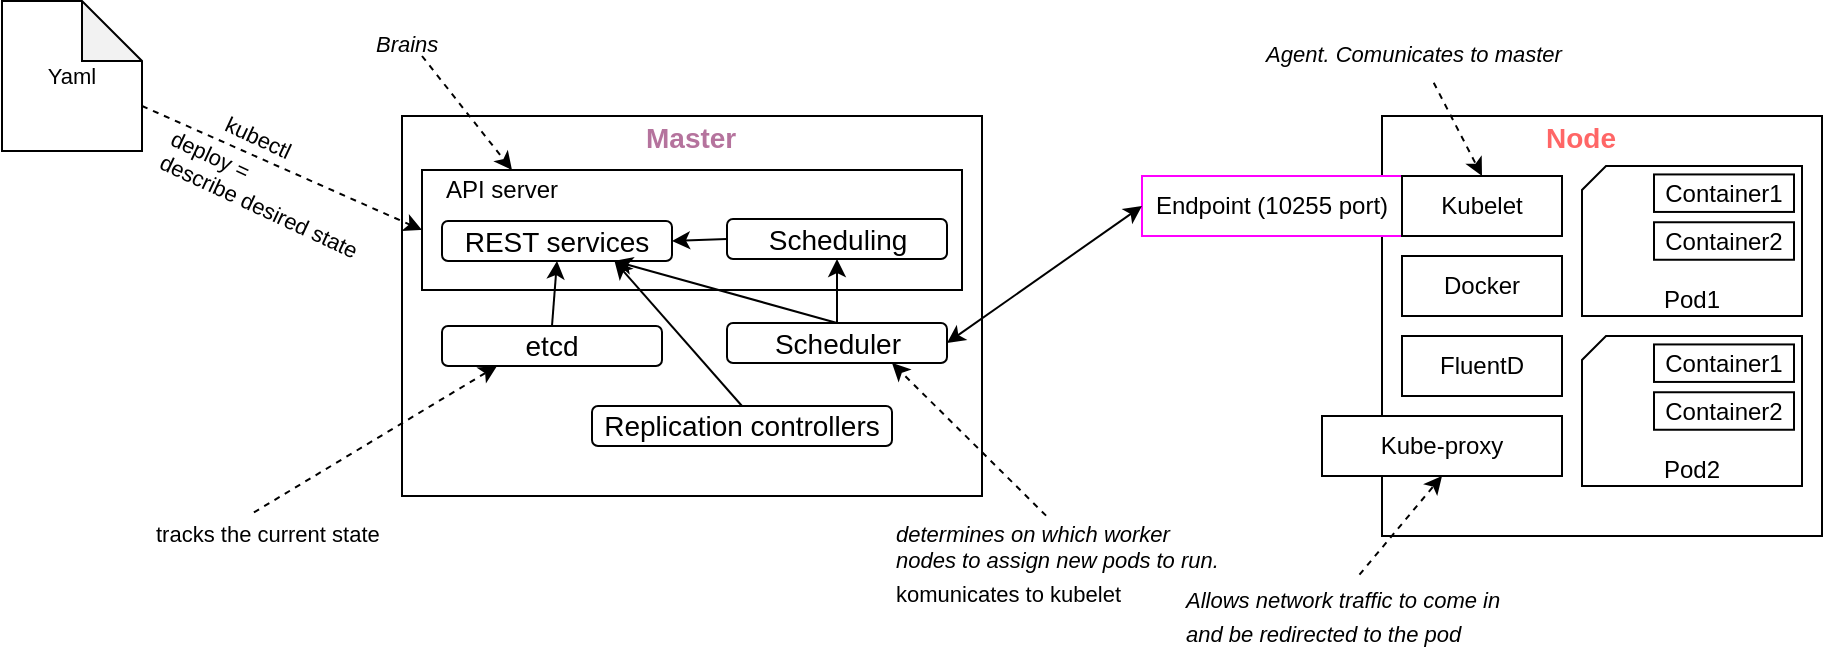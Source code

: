 <mxfile version="12.1.0" type="device" pages="1"><diagram id="ZxEbPoRDarBFT0iqADJ6" name="Page-1"><mxGraphModel dx="1763" dy="1656" grid="1" gridSize="10" guides="1" tooltips="1" connect="1" arrows="1" fold="1" page="1" pageScale="1" pageWidth="850" pageHeight="1100" math="0" shadow="0"><root><mxCell id="0"/><mxCell id="1" parent="0"/><mxCell id="oZsraaUQEd5m7v-fYx3R-2" value="" style="rounded=0;whiteSpace=wrap;html=1;" vertex="1" parent="1"><mxGeometry x="410" width="220" height="210" as="geometry"/></mxCell><mxCell id="oZsraaUQEd5m7v-fYx3R-5" value="Kube-proxy" style="rounded=0;whiteSpace=wrap;html=1;" vertex="1" parent="1"><mxGeometry x="380" y="150" width="120" height="30" as="geometry"/></mxCell><mxCell id="oZsraaUQEd5m7v-fYx3R-8" value="Docker" style="rounded=0;whiteSpace=wrap;html=1;" vertex="1" parent="1"><mxGeometry x="420" y="70" width="80" height="30" as="geometry"/></mxCell><mxCell id="oZsraaUQEd5m7v-fYx3R-9" value="FluentD" style="rounded=0;whiteSpace=wrap;html=1;" vertex="1" parent="1"><mxGeometry x="420" y="110" width="80" height="30" as="geometry"/></mxCell><mxCell id="oZsraaUQEd5m7v-fYx3R-10" value="Node" style="text;html=1;resizable=0;points=[];autosize=1;align=left;verticalAlign=top;spacingTop=-4;fontSize=14;fontStyle=1;fontColor=#FF6666;" vertex="1" parent="1"><mxGeometry x="490" width="40" height="20" as="geometry"/></mxCell><mxCell id="oZsraaUQEd5m7v-fYx3R-17" value="" style="group" vertex="1" connectable="0" parent="1"><mxGeometry x="510" y="25" width="110" height="75" as="geometry"/></mxCell><mxCell id="oZsraaUQEd5m7v-fYx3R-12" value="&lt;br&gt;&lt;br&gt;&lt;br&gt;&lt;br&gt;Pod1" style="shape=card;whiteSpace=wrap;html=1;size=12;" vertex="1" parent="oZsraaUQEd5m7v-fYx3R-17"><mxGeometry width="110" height="75" as="geometry"/></mxCell><mxCell id="oZsraaUQEd5m7v-fYx3R-14" value="Container1" style="rounded=0;whiteSpace=wrap;html=1;" vertex="1" parent="oZsraaUQEd5m7v-fYx3R-17"><mxGeometry x="36" y="4.219" width="70" height="18.75" as="geometry"/></mxCell><mxCell id="oZsraaUQEd5m7v-fYx3R-16" value="Container2" style="rounded=0;whiteSpace=wrap;html=1;" vertex="1" parent="oZsraaUQEd5m7v-fYx3R-17"><mxGeometry x="36" y="28.125" width="70" height="18.75" as="geometry"/></mxCell><mxCell id="oZsraaUQEd5m7v-fYx3R-18" value="" style="group" vertex="1" connectable="0" parent="1"><mxGeometry x="510" y="110" width="110" height="75" as="geometry"/></mxCell><mxCell id="oZsraaUQEd5m7v-fYx3R-19" value="&lt;br&gt;&lt;br&gt;&lt;br&gt;&lt;br&gt;Pod2" style="shape=card;whiteSpace=wrap;html=1;size=12;" vertex="1" parent="oZsraaUQEd5m7v-fYx3R-18"><mxGeometry width="110" height="75" as="geometry"/></mxCell><mxCell id="oZsraaUQEd5m7v-fYx3R-20" value="Container1" style="rounded=0;whiteSpace=wrap;html=1;" vertex="1" parent="oZsraaUQEd5m7v-fYx3R-18"><mxGeometry x="36" y="4.219" width="70" height="18.75" as="geometry"/></mxCell><mxCell id="oZsraaUQEd5m7v-fYx3R-21" value="Container2" style="rounded=0;whiteSpace=wrap;html=1;" vertex="1" parent="oZsraaUQEd5m7v-fYx3R-18"><mxGeometry x="36" y="28.125" width="70" height="18.75" as="geometry"/></mxCell><mxCell id="oZsraaUQEd5m7v-fYx3R-22" value="" style="endArrow=classic;html=1;dashed=1;entryX=0.5;entryY=0;entryDx=0;entryDy=0;exitX=0.477;exitY=1.168;exitDx=0;exitDy=0;exitPerimeter=0;" edge="1" parent="1" source="oZsraaUQEd5m7v-fYx3R-25" target="oZsraaUQEd5m7v-fYx3R-7"><mxGeometry width="50" height="50" relative="1" as="geometry"><mxPoint x="360" y="-0.5" as="sourcePoint"/><mxPoint x="420" y="29.5" as="targetPoint"/></mxGeometry></mxCell><mxCell id="oZsraaUQEd5m7v-fYx3R-24" value="Endpoint (10255 port)" style="rounded=0;whiteSpace=wrap;html=1;strokeColor=#FF00FF;perimeterSpacing=0;" vertex="1" parent="1"><mxGeometry x="290" y="30" width="130" height="30" as="geometry"/></mxCell><mxCell id="oZsraaUQEd5m7v-fYx3R-25" value="Agent. Comunicates to master" style="text;html=1;resizable=0;points=[];autosize=1;align=left;verticalAlign=top;spacingTop=-4;fontSize=11;fontStyle=2" vertex="1" parent="1"><mxGeometry x="350" y="-40" width="180" height="20" as="geometry"/></mxCell><mxCell id="oZsraaUQEd5m7v-fYx3R-26" value="" style="rounded=0;whiteSpace=wrap;html=1;" vertex="1" parent="1"><mxGeometry x="-80" width="290" height="190" as="geometry"/></mxCell><mxCell id="oZsraaUQEd5m7v-fYx3R-27" value="Master" style="text;html=1;resizable=0;points=[];autosize=1;align=left;verticalAlign=top;spacingTop=-4;fontStyle=1;fontSize=14;fontColor=#B5739D;" vertex="1" parent="1"><mxGeometry x="40" y="-0.5" width="50" height="20" as="geometry"/></mxCell><mxCell id="oZsraaUQEd5m7v-fYx3R-28" value="" style="rounded=0;whiteSpace=wrap;html=1;strokeColor=#000000;fontSize=14;fontColor=#FF6666;" vertex="1" parent="1"><mxGeometry x="-70" y="27" width="270" height="60" as="geometry"/></mxCell><mxCell id="oZsraaUQEd5m7v-fYx3R-29" value="&lt;font color=&quot;#000000&quot; style=&quot;font-size: 12px&quot;&gt;API server&lt;/font&gt;" style="text;html=1;resizable=0;points=[];autosize=1;align=left;verticalAlign=top;spacingTop=-4;fontSize=14;fontColor=#FF6666;" vertex="1" parent="1"><mxGeometry x="-60" y="25" width="70" height="20" as="geometry"/></mxCell><mxCell id="oZsraaUQEd5m7v-fYx3R-30" value="&lt;font color=&quot;#000000&quot;&gt;Scheduling&lt;/font&gt;" style="rounded=1;whiteSpace=wrap;html=1;strokeColor=#000000;fontSize=14;fontColor=#FF6666;" vertex="1" parent="1"><mxGeometry x="82.5" y="51.5" width="110" height="20" as="geometry"/></mxCell><mxCell id="oZsraaUQEd5m7v-fYx3R-31" value="&lt;font color=&quot;#000000&quot;&gt;REST services&lt;/font&gt;" style="rounded=1;whiteSpace=wrap;html=1;strokeColor=#000000;fontSize=14;fontColor=#FF6666;" vertex="1" parent="1"><mxGeometry x="-60" y="52.5" width="115" height="20" as="geometry"/></mxCell><mxCell id="oZsraaUQEd5m7v-fYx3R-32" value="" style="endArrow=classic;html=1;fontSize=14;fontColor=#FF6666;exitX=0;exitY=0.5;exitDx=0;exitDy=0;entryX=1;entryY=0.5;entryDx=0;entryDy=0;" edge="1" parent="1" source="oZsraaUQEd5m7v-fYx3R-30" target="oZsraaUQEd5m7v-fYx3R-31"><mxGeometry width="50" height="50" relative="1" as="geometry"><mxPoint x="80" y="63" as="sourcePoint"/><mxPoint x="50" y="63" as="targetPoint"/></mxGeometry></mxCell><mxCell id="oZsraaUQEd5m7v-fYx3R-33" value="&lt;font color=&quot;#000000&quot;&gt;Scheduler&lt;/font&gt;" style="rounded=1;whiteSpace=wrap;html=1;strokeColor=#000000;fontSize=14;fontColor=#FF6666;" vertex="1" parent="1"><mxGeometry x="82.5" y="103.5" width="110" height="20" as="geometry"/></mxCell><mxCell id="oZsraaUQEd5m7v-fYx3R-34" value="&lt;font color=&quot;#000000&quot;&gt;etcd&lt;/font&gt;" style="rounded=1;whiteSpace=wrap;html=1;strokeColor=#000000;fontSize=14;fontColor=#FF6666;" vertex="1" parent="1"><mxGeometry x="-60" y="105" width="110" height="20" as="geometry"/></mxCell><mxCell id="oZsraaUQEd5m7v-fYx3R-35" value="&lt;font color=&quot;#000000&quot;&gt;Replication controllers&lt;/font&gt;" style="rounded=1;whiteSpace=wrap;html=1;strokeColor=#000000;fontSize=14;fontColor=#FF6666;" vertex="1" parent="1"><mxGeometry x="15" y="145" width="150" height="20" as="geometry"/></mxCell><mxCell id="oZsraaUQEd5m7v-fYx3R-36" value="" style="endArrow=classic;html=1;fontSize=14;fontColor=#FF6666;entryX=0.75;entryY=1;entryDx=0;entryDy=0;exitX=0.5;exitY=0;exitDx=0;exitDy=0;" edge="1" parent="1" source="oZsraaUQEd5m7v-fYx3R-33" target="oZsraaUQEd5m7v-fYx3R-31"><mxGeometry width="50" height="50" relative="1" as="geometry"><mxPoint x="-80" y="280" as="sourcePoint"/><mxPoint x="-30" y="230" as="targetPoint"/></mxGeometry></mxCell><mxCell id="oZsraaUQEd5m7v-fYx3R-37" value="" style="endArrow=classic;html=1;fontSize=14;fontColor=#FF6666;entryX=0.5;entryY=1;entryDx=0;entryDy=0;exitX=0.5;exitY=0;exitDx=0;exitDy=0;" edge="1" parent="1" source="oZsraaUQEd5m7v-fYx3R-33" target="oZsraaUQEd5m7v-fYx3R-30"><mxGeometry width="50" height="50" relative="1" as="geometry"><mxPoint x="-80" y="280" as="sourcePoint"/><mxPoint x="-30" y="230" as="targetPoint"/></mxGeometry></mxCell><mxCell id="oZsraaUQEd5m7v-fYx3R-38" value="" style="endArrow=classic;html=1;fontSize=14;fontColor=#FF6666;entryX=0.5;entryY=1;entryDx=0;entryDy=0;exitX=0.5;exitY=0;exitDx=0;exitDy=0;" edge="1" parent="1" source="oZsraaUQEd5m7v-fYx3R-34" target="oZsraaUQEd5m7v-fYx3R-31"><mxGeometry width="50" height="50" relative="1" as="geometry"><mxPoint x="-80" y="280" as="sourcePoint"/><mxPoint x="-30" y="230" as="targetPoint"/></mxGeometry></mxCell><mxCell id="oZsraaUQEd5m7v-fYx3R-39" value="" style="endArrow=classic;html=1;fontSize=14;fontColor=#FF6666;entryX=0.75;entryY=1;entryDx=0;entryDy=0;exitX=0.5;exitY=0;exitDx=0;exitDy=0;" edge="1" parent="1" source="oZsraaUQEd5m7v-fYx3R-35" target="oZsraaUQEd5m7v-fYx3R-31"><mxGeometry width="50" height="50" relative="1" as="geometry"><mxPoint x="-80" y="280" as="sourcePoint"/><mxPoint x="-30" y="230" as="targetPoint"/></mxGeometry></mxCell><mxCell id="oZsraaUQEd5m7v-fYx3R-7" value="Kubelet" style="rounded=0;whiteSpace=wrap;html=1;" vertex="1" parent="1"><mxGeometry x="420" y="30" width="80" height="30" as="geometry"/></mxCell><mxCell id="oZsraaUQEd5m7v-fYx3R-40" value="" style="endArrow=classic;html=1;fontSize=14;fontColor=#FF6666;entryX=0.5;entryY=1;entryDx=0;entryDy=0;exitX=0.493;exitY=-0.017;exitDx=0;exitDy=0;exitPerimeter=0;dashed=1;" edge="1" parent="1" source="oZsraaUQEd5m7v-fYx3R-41" target="oZsraaUQEd5m7v-fYx3R-5"><mxGeometry width="50" height="50" relative="1" as="geometry"><mxPoint x="330" y="230" as="sourcePoint"/><mxPoint x="380" y="180" as="targetPoint"/></mxGeometry></mxCell><mxCell id="oZsraaUQEd5m7v-fYx3R-41" value="&lt;font color=&quot;#000000&quot; style=&quot;font-size: 11px&quot;&gt;&lt;i&gt;Allows network traffic to come in &lt;br&gt;and be redirected to the pod&lt;/i&gt;&lt;/font&gt;" style="text;html=1;resizable=0;points=[];autosize=1;align=left;verticalAlign=top;spacingTop=-4;fontSize=14;fontColor=#FF6666;" vertex="1" parent="1"><mxGeometry x="310" y="230" width="180" height="40" as="geometry"/></mxCell><mxCell id="oZsraaUQEd5m7v-fYx3R-42" value="" style="endArrow=classic;startArrow=classic;html=1;fontSize=14;fontColor=#FF6666;entryX=0;entryY=0.5;entryDx=0;entryDy=0;exitX=1;exitY=0.5;exitDx=0;exitDy=0;" edge="1" parent="1" source="oZsraaUQEd5m7v-fYx3R-33" target="oZsraaUQEd5m7v-fYx3R-24"><mxGeometry width="50" height="50" relative="1" as="geometry"><mxPoint x="-80" y="340" as="sourcePoint"/><mxPoint x="-30" y="290" as="targetPoint"/></mxGeometry></mxCell><mxCell id="oZsraaUQEd5m7v-fYx3R-43" value="" style="endArrow=classic;html=1;dashed=1;fontSize=11;fontColor=#FF6666;" edge="1" parent="1"><mxGeometry width="50" height="50" relative="1" as="geometry"><mxPoint x="-70" y="-30" as="sourcePoint"/><mxPoint x="-25" y="27" as="targetPoint"/></mxGeometry></mxCell><mxCell id="oZsraaUQEd5m7v-fYx3R-44" value="&lt;font color=&quot;#000000&quot;&gt;&lt;i&gt;Brains&lt;/i&gt;&lt;/font&gt;" style="text;html=1;resizable=0;points=[];autosize=1;align=left;verticalAlign=top;spacingTop=-4;fontSize=11;fontColor=#FF6666;" vertex="1" parent="1"><mxGeometry x="-95" y="-45" width="50" height="10" as="geometry"/></mxCell><mxCell id="oZsraaUQEd5m7v-fYx3R-47" value="&lt;div&gt;determines on which worker&amp;nbsp;&lt;/div&gt;&lt;div&gt;nodes to assign new pods to run.&lt;/div&gt;" style="text;html=1;resizable=0;points=[];autosize=1;align=left;verticalAlign=top;spacingTop=-4;fontSize=11;fontColor=#000000;fontStyle=2" vertex="1" parent="1"><mxGeometry x="165" y="200" width="180" height="30" as="geometry"/></mxCell><mxCell id="oZsraaUQEd5m7v-fYx3R-49" value="" style="endArrow=classic;html=1;dashed=1;fontSize=11;fontColor=#000000;entryX=0.75;entryY=1;entryDx=0;entryDy=0;exitX=0.428;exitY=-0.006;exitDx=0;exitDy=0;exitPerimeter=0;" edge="1" parent="1" source="oZsraaUQEd5m7v-fYx3R-47" target="oZsraaUQEd5m7v-fYx3R-33"><mxGeometry width="50" height="50" relative="1" as="geometry"><mxPoint x="-270" y="340" as="sourcePoint"/><mxPoint x="-220" y="290" as="targetPoint"/></mxGeometry></mxCell><mxCell id="oZsraaUQEd5m7v-fYx3R-51" value="Yaml" style="shape=note;whiteSpace=wrap;html=1;backgroundOutline=1;darkOpacity=0.05;strokeColor=#000000;fontSize=11;fontColor=#000000;align=center;" vertex="1" parent="1"><mxGeometry x="-280" y="-57.5" width="70" height="75" as="geometry"/></mxCell><mxCell id="oZsraaUQEd5m7v-fYx3R-52" value="" style="endArrow=classic;html=1;dashed=1;fontSize=11;fontColor=#000000;entryX=0;entryY=0.5;entryDx=0;entryDy=0;exitX=0;exitY=0;exitDx=70;exitDy=52.5;exitPerimeter=0;" edge="1" parent="1" source="oZsraaUQEd5m7v-fYx3R-51" target="oZsraaUQEd5m7v-fYx3R-28"><mxGeometry width="50" height="50" relative="1" as="geometry"><mxPoint x="-210" as="sourcePoint"/><mxPoint x="-160" y="-50" as="targetPoint"/></mxGeometry></mxCell><mxCell id="oZsraaUQEd5m7v-fYx3R-53" value="kubectl" style="text;html=1;resizable=0;points=[];autosize=1;align=left;verticalAlign=top;spacingTop=-4;fontSize=11;fontColor=#000000;rotation=25;" vertex="1" parent="1"><mxGeometry x="-170" y="4.5" width="50" height="10" as="geometry"/></mxCell><mxCell id="oZsraaUQEd5m7v-fYx3R-54" value="deploy = &lt;br&gt;describe desired state" style="text;html=1;resizable=0;points=[];autosize=1;align=left;verticalAlign=top;spacingTop=-4;fontSize=11;fontColor=#000000;rotation=25;" vertex="1" parent="1"><mxGeometry x="-205" y="25" width="120" height="30" as="geometry"/></mxCell><mxCell id="oZsraaUQEd5m7v-fYx3R-55" value="tracks the current state" style="text;html=1;resizable=0;points=[];autosize=1;align=left;verticalAlign=top;spacingTop=-4;fontSize=11;fontColor=#000000;" vertex="1" parent="1"><mxGeometry x="-205" y="200" width="130" height="10" as="geometry"/></mxCell><mxCell id="oZsraaUQEd5m7v-fYx3R-56" value="" style="endArrow=classic;html=1;dashed=1;fontSize=11;fontColor=#000000;entryX=0.25;entryY=1;entryDx=0;entryDy=0;exitX=0.392;exitY=-0.179;exitDx=0;exitDy=0;exitPerimeter=0;" edge="1" parent="1" source="oZsraaUQEd5m7v-fYx3R-55" target="oZsraaUQEd5m7v-fYx3R-34"><mxGeometry width="50" height="50" relative="1" as="geometry"><mxPoint x="-292.5" y="362" as="sourcePoint"/><mxPoint x="-242.5" y="312" as="targetPoint"/></mxGeometry></mxCell><mxCell id="oZsraaUQEd5m7v-fYx3R-57" value="komunicates to kubelet" style="text;html=1;resizable=0;points=[];autosize=1;align=left;verticalAlign=top;spacingTop=-4;fontSize=11;fontColor=#000000;" vertex="1" parent="1"><mxGeometry x="165" y="230" width="130" height="10" as="geometry"/></mxCell></root></mxGraphModel></diagram></mxfile>